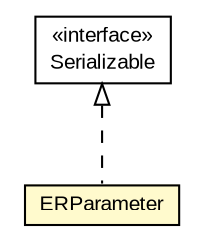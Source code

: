 #!/usr/local/bin/dot
#
# Class diagram 
# Generated by UMLGraph version 5.3 (http://www.umlgraph.org/)
#

digraph G {
	edge [fontname="arial",fontsize=10,labelfontname="arial",labelfontsize=10];
	node [fontname="arial",fontsize=10,shape=plaintext];
	nodesep=0.25;
	ranksep=0.5;
	// context.arch.logging.hibernate.ERParameter
	c163436 [label=<<table title="context.arch.logging.hibernate.ERParameter" border="0" cellborder="1" cellspacing="0" cellpadding="2" port="p" bgcolor="lemonChiffon" href="./ERParameter.html">
		<tr><td><table border="0" cellspacing="0" cellpadding="1">
<tr><td align="center" balign="center"> ERParameter </td></tr>
		</table></td></tr>
		</table>>, fontname="arial", fontcolor="black", fontsize=10.0];
	//context.arch.logging.hibernate.ERParameter implements java.io.Serializable
	c163445:p -> c163436:p [dir=back,arrowtail=empty,style=dashed];
	// java.io.Serializable
	c163445 [label=<<table title="java.io.Serializable" border="0" cellborder="1" cellspacing="0" cellpadding="2" port="p" href="http://java.sun.com/j2se/1.4.2/docs/api/java/io/Serializable.html">
		<tr><td><table border="0" cellspacing="0" cellpadding="1">
<tr><td align="center" balign="center"> &#171;interface&#187; </td></tr>
<tr><td align="center" balign="center"> Serializable </td></tr>
		</table></td></tr>
		</table>>, fontname="arial", fontcolor="black", fontsize=10.0];
}


